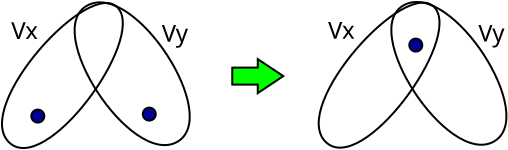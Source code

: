 <?xml version="1.0" encoding="UTF-8"?>
<dia:diagram xmlns:dia="http://www.lysator.liu.se/~alla/dia/">
  <dia:layer name="Background" visible="true">
    <dia:object type="Geometric - Right Arrow" version="0" id="O0">
      <dia:attribute name="obj_pos">
        <dia:point val="17,9.4"/>
      </dia:attribute>
      <dia:attribute name="obj_bb">
        <dia:rectangle val="16.95,9.307;19.64,11.193"/>
      </dia:attribute>
      <dia:attribute name="elem_corner">
        <dia:point val="17,9.4"/>
      </dia:attribute>
      <dia:attribute name="elem_width">
        <dia:real val="2.55"/>
      </dia:attribute>
      <dia:attribute name="elem_height">
        <dia:real val="1.7"/>
      </dia:attribute>
      <dia:attribute name="line_width">
        <dia:real val="0.1"/>
      </dia:attribute>
      <dia:attribute name="line_colour">
        <dia:color val="#000000"/>
      </dia:attribute>
      <dia:attribute name="fill_colour">
        <dia:color val="#00ff00"/>
      </dia:attribute>
      <dia:attribute name="show_background">
        <dia:boolean val="true"/>
      </dia:attribute>
      <dia:attribute name="line_style">
        <dia:enum val="0"/>
        <dia:real val="1"/>
      </dia:attribute>
      <dia:attribute name="flip_horizontal">
        <dia:boolean val="false"/>
      </dia:attribute>
      <dia:attribute name="flip_vertical">
        <dia:boolean val="false"/>
      </dia:attribute>
    </dia:object>
    <dia:object type="Standard - Beziergon" version="0" id="O1">
      <dia:attribute name="obj_pos">
        <dia:point val="9.78,6.704"/>
      </dia:attribute>
      <dia:attribute name="obj_bb">
        <dia:rectangle val="9.068,6.513;14.923,13.75"/>
      </dia:attribute>
      <dia:attribute name="bez_points">
        <dia:point val="9.78,6.704"/>
        <dia:point val="7.426,7.899"/>
        <dia:point val="11.926,14.799"/>
        <dia:point val="14.226,13.549"/>
        <dia:point val="16.526,12.299"/>
        <dia:point val="12.134,5.508"/>
      </dia:attribute>
      <dia:attribute name="corner_types">
        <dia:enum val="38943936"/>
        <dia:enum val="0"/>
        <dia:enum val="0"/>
      </dia:attribute>
      <dia:attribute name="show_background">
        <dia:boolean val="false"/>
      </dia:attribute>
    </dia:object>
    <dia:object type="Standard - Beziergon" version="0" id="O2">
      <dia:attribute name="obj_pos">
        <dia:point val="11.289,6.847"/>
      </dia:attribute>
      <dia:attribute name="obj_bb">
        <dia:rectangle val="5.437,6.545;11.577,13.896"/>
      </dia:attribute>
      <dia:attribute name="bez_points">
        <dia:point val="11.289,6.847"/>
        <dia:point val="9.902,5.244"/>
        <dia:point val="4.026,11.749"/>
        <dia:point val="5.826,13.549"/>
        <dia:point val="7.626,15.349"/>
        <dia:point val="12.676,8.449"/>
      </dia:attribute>
      <dia:attribute name="corner_types">
        <dia:enum val="38943936"/>
        <dia:enum val="0"/>
        <dia:enum val="0"/>
      </dia:attribute>
      <dia:attribute name="show_background">
        <dia:boolean val="false"/>
      </dia:attribute>
    </dia:object>
    <dia:object type="Standard - Ellipse" version="0" id="O3">
      <dia:attribute name="obj_pos">
        <dia:point val="12.525,11.825"/>
      </dia:attribute>
      <dia:attribute name="obj_bb">
        <dia:rectangle val="12.475,11.775;13.225,12.525"/>
      </dia:attribute>
      <dia:attribute name="elem_corner">
        <dia:point val="12.525,11.825"/>
      </dia:attribute>
      <dia:attribute name="elem_width">
        <dia:real val="0.65"/>
      </dia:attribute>
      <dia:attribute name="elem_height">
        <dia:real val="0.65"/>
      </dia:attribute>
      <dia:attribute name="inner_color">
        <dia:color val="#000099"/>
      </dia:attribute>
      <dia:attribute name="aspect">
        <dia:enum val="2"/>
      </dia:attribute>
    </dia:object>
    <dia:object type="Standard - Ellipse" version="0" id="O4">
      <dia:attribute name="obj_pos">
        <dia:point val="6.951,11.924"/>
      </dia:attribute>
      <dia:attribute name="obj_bb">
        <dia:rectangle val="6.901,11.874;7.651,12.624"/>
      </dia:attribute>
      <dia:attribute name="elem_corner">
        <dia:point val="6.951,11.924"/>
      </dia:attribute>
      <dia:attribute name="elem_width">
        <dia:real val="0.65"/>
      </dia:attribute>
      <dia:attribute name="elem_height">
        <dia:real val="0.65"/>
      </dia:attribute>
      <dia:attribute name="inner_color">
        <dia:color val="#000099"/>
      </dia:attribute>
      <dia:attribute name="aspect">
        <dia:enum val="2"/>
      </dia:attribute>
    </dia:object>
    <dia:object type="Standard - Text" version="1" id="O5">
      <dia:attribute name="obj_pos">
        <dia:point val="5.95,8.4"/>
      </dia:attribute>
      <dia:attribute name="obj_bb">
        <dia:rectangle val="5.918,7.351;7.345,9.206"/>
      </dia:attribute>
      <dia:attribute name="text">
        <dia:composite type="text">
          <dia:attribute name="string">
            <dia:string>#Vx#</dia:string>
          </dia:attribute>
          <dia:attribute name="font">
            <dia:font family="sans" style="0" name="Helvetica"/>
          </dia:attribute>
          <dia:attribute name="height">
            <dia:real val="1.5"/>
          </dia:attribute>
          <dia:attribute name="pos">
            <dia:point val="5.95,8.4"/>
          </dia:attribute>
          <dia:attribute name="color">
            <dia:color val="#000000"/>
          </dia:attribute>
          <dia:attribute name="alignment">
            <dia:enum val="0"/>
          </dia:attribute>
        </dia:composite>
      </dia:attribute>
      <dia:attribute name="valign">
        <dia:enum val="3"/>
      </dia:attribute>
    </dia:object>
    <dia:object type="Standard - Text" version="1" id="O6">
      <dia:attribute name="obj_pos">
        <dia:point val="13.47,8.537"/>
      </dia:attribute>
      <dia:attribute name="obj_bb">
        <dia:rectangle val="13.47,7.488;14.867,9.344"/>
      </dia:attribute>
      <dia:attribute name="text">
        <dia:composite type="text">
          <dia:attribute name="string">
            <dia:string>#Vy#</dia:string>
          </dia:attribute>
          <dia:attribute name="font">
            <dia:font family="sans" style="0" name="Helvetica"/>
          </dia:attribute>
          <dia:attribute name="height">
            <dia:real val="1.5"/>
          </dia:attribute>
          <dia:attribute name="pos">
            <dia:point val="13.47,8.537"/>
          </dia:attribute>
          <dia:attribute name="color">
            <dia:color val="#000000"/>
          </dia:attribute>
          <dia:attribute name="alignment">
            <dia:enum val="0"/>
          </dia:attribute>
        </dia:composite>
      </dia:attribute>
      <dia:attribute name="valign">
        <dia:enum val="3"/>
      </dia:attribute>
    </dia:object>
    <dia:object type="Standard - Beziergon" version="0" id="O7">
      <dia:attribute name="obj_pos">
        <dia:point val="25.615,6.685"/>
      </dia:attribute>
      <dia:attribute name="obj_bb">
        <dia:rectangle val="24.902,6.494;30.758,13.732"/>
      </dia:attribute>
      <dia:attribute name="bez_points">
        <dia:point val="25.615,6.685"/>
        <dia:point val="23.261,7.881"/>
        <dia:point val="27.761,14.781"/>
        <dia:point val="30.061,13.531"/>
        <dia:point val="32.361,12.281"/>
        <dia:point val="27.968,5.489"/>
      </dia:attribute>
      <dia:attribute name="corner_types">
        <dia:enum val="38943936"/>
        <dia:enum val="0"/>
        <dia:enum val="0"/>
      </dia:attribute>
      <dia:attribute name="show_background">
        <dia:boolean val="false"/>
      </dia:attribute>
    </dia:object>
    <dia:object type="Standard - Beziergon" version="0" id="O8">
      <dia:attribute name="obj_pos">
        <dia:point val="27.124,6.828"/>
      </dia:attribute>
      <dia:attribute name="obj_bb">
        <dia:rectangle val="20.954,6.527;27.412,14.238"/>
      </dia:attribute>
      <dia:attribute name="bez_points">
        <dia:point val="27.124,6.828"/>
        <dia:point val="25.736,5.226"/>
        <dia:point val="19.861,11.731"/>
        <dia:point val="21.661,13.531"/>
        <dia:point val="23.461,15.331"/>
        <dia:point val="28.511,8.431"/>
      </dia:attribute>
      <dia:attribute name="corner_types">
        <dia:enum val="38943936"/>
        <dia:enum val="0"/>
        <dia:enum val="0"/>
      </dia:attribute>
      <dia:attribute name="show_background">
        <dia:boolean val="false"/>
      </dia:attribute>
    </dia:object>
    <dia:object type="Standard - Ellipse" version="0" id="O9">
      <dia:attribute name="obj_pos">
        <dia:point val="25.851,8.374"/>
      </dia:attribute>
      <dia:attribute name="obj_bb">
        <dia:rectangle val="25.801,8.324;26.551,9.074"/>
      </dia:attribute>
      <dia:attribute name="elem_corner">
        <dia:point val="25.851,8.374"/>
      </dia:attribute>
      <dia:attribute name="elem_width">
        <dia:real val="0.65"/>
      </dia:attribute>
      <dia:attribute name="elem_height">
        <dia:real val="0.65"/>
      </dia:attribute>
      <dia:attribute name="inner_color">
        <dia:color val="#000099"/>
      </dia:attribute>
      <dia:attribute name="aspect">
        <dia:enum val="2"/>
      </dia:attribute>
    </dia:object>
    <dia:object type="Standard - Text" version="1" id="O10">
      <dia:attribute name="obj_pos">
        <dia:point val="21.785,8.381"/>
      </dia:attribute>
      <dia:attribute name="obj_bb">
        <dia:rectangle val="21.785,7.364;23.18,9.124"/>
      </dia:attribute>
      <dia:attribute name="text">
        <dia:composite type="text">
          <dia:attribute name="string">
            <dia:string>#Vx#</dia:string>
          </dia:attribute>
          <dia:attribute name="font">
            <dia:font family="sans" style="0" name="Helvetica"/>
          </dia:attribute>
          <dia:attribute name="height">
            <dia:real val="1.5"/>
          </dia:attribute>
          <dia:attribute name="pos">
            <dia:point val="21.785,8.381"/>
          </dia:attribute>
          <dia:attribute name="color">
            <dia:color val="#000000"/>
          </dia:attribute>
          <dia:attribute name="alignment">
            <dia:enum val="0"/>
          </dia:attribute>
        </dia:composite>
      </dia:attribute>
      <dia:attribute name="valign">
        <dia:enum val="3"/>
      </dia:attribute>
    </dia:object>
    <dia:object type="Standard - Text" version="1" id="O11">
      <dia:attribute name="obj_pos">
        <dia:point val="29.305,8.519"/>
      </dia:attribute>
      <dia:attribute name="obj_bb">
        <dia:rectangle val="29.305,7.501;30.67,9.261"/>
      </dia:attribute>
      <dia:attribute name="text">
        <dia:composite type="text">
          <dia:attribute name="string">
            <dia:string>#Vy#</dia:string>
          </dia:attribute>
          <dia:attribute name="font">
            <dia:font family="sans" style="0" name="Helvetica"/>
          </dia:attribute>
          <dia:attribute name="height">
            <dia:real val="1.5"/>
          </dia:attribute>
          <dia:attribute name="pos">
            <dia:point val="29.305,8.519"/>
          </dia:attribute>
          <dia:attribute name="color">
            <dia:color val="#000000"/>
          </dia:attribute>
          <dia:attribute name="alignment">
            <dia:enum val="0"/>
          </dia:attribute>
        </dia:composite>
      </dia:attribute>
      <dia:attribute name="valign">
        <dia:enum val="3"/>
      </dia:attribute>
    </dia:object>
  </dia:layer>
</dia:diagram>
